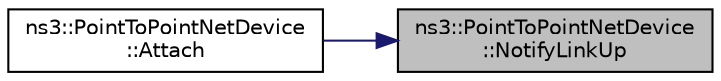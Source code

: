 digraph "ns3::PointToPointNetDevice::NotifyLinkUp"
{
 // LATEX_PDF_SIZE
  edge [fontname="Helvetica",fontsize="10",labelfontname="Helvetica",labelfontsize="10"];
  node [fontname="Helvetica",fontsize="10",shape=record];
  rankdir="RL";
  Node1 [label="ns3::PointToPointNetDevice\l::NotifyLinkUp",height=0.2,width=0.4,color="black", fillcolor="grey75", style="filled", fontcolor="black",tooltip="Make the link up and running."];
  Node1 -> Node2 [dir="back",color="midnightblue",fontsize="10",style="solid",fontname="Helvetica"];
  Node2 [label="ns3::PointToPointNetDevice\l::Attach",height=0.2,width=0.4,color="black", fillcolor="white", style="filled",URL="$classns3_1_1_point_to_point_net_device.html#a454670979015d313bd1472114a53af36",tooltip="Attach the device to a channel."];
}
